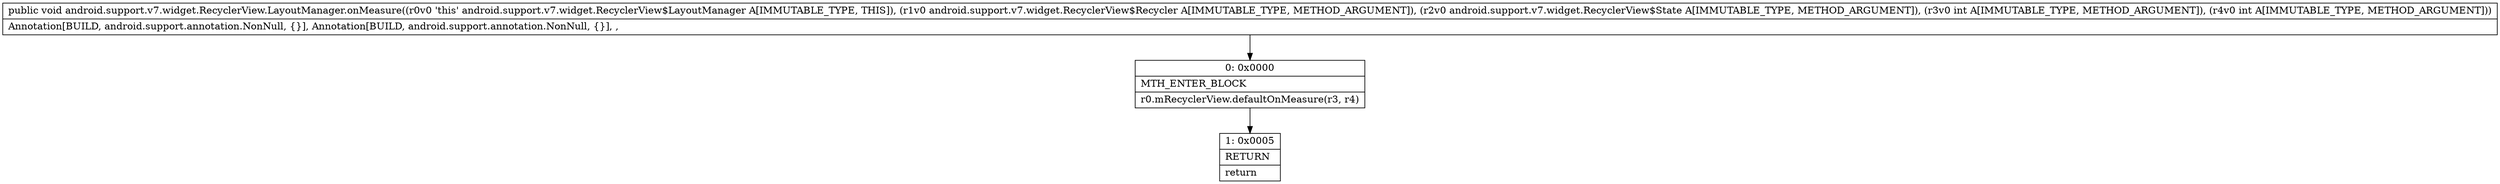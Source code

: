 digraph "CFG forandroid.support.v7.widget.RecyclerView.LayoutManager.onMeasure(Landroid\/support\/v7\/widget\/RecyclerView$Recycler;Landroid\/support\/v7\/widget\/RecyclerView$State;II)V" {
Node_0 [shape=record,label="{0\:\ 0x0000|MTH_ENTER_BLOCK\l|r0.mRecyclerView.defaultOnMeasure(r3, r4)\l}"];
Node_1 [shape=record,label="{1\:\ 0x0005|RETURN\l|return\l}"];
MethodNode[shape=record,label="{public void android.support.v7.widget.RecyclerView.LayoutManager.onMeasure((r0v0 'this' android.support.v7.widget.RecyclerView$LayoutManager A[IMMUTABLE_TYPE, THIS]), (r1v0 android.support.v7.widget.RecyclerView$Recycler A[IMMUTABLE_TYPE, METHOD_ARGUMENT]), (r2v0 android.support.v7.widget.RecyclerView$State A[IMMUTABLE_TYPE, METHOD_ARGUMENT]), (r3v0 int A[IMMUTABLE_TYPE, METHOD_ARGUMENT]), (r4v0 int A[IMMUTABLE_TYPE, METHOD_ARGUMENT]))  | Annotation[BUILD, android.support.annotation.NonNull, \{\}], Annotation[BUILD, android.support.annotation.NonNull, \{\}], , \l}"];
MethodNode -> Node_0;
Node_0 -> Node_1;
}

